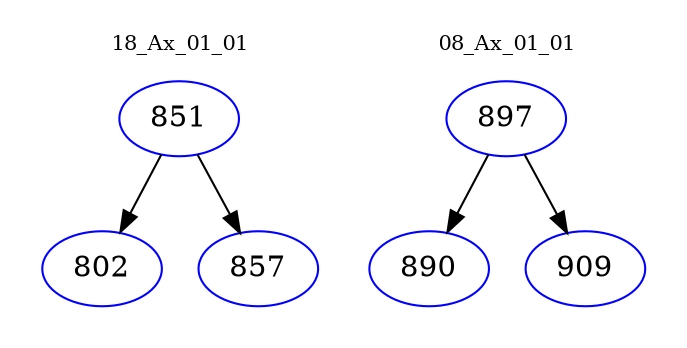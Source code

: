 digraph{
subgraph cluster_0 {
color = white
label = "18_Ax_01_01";
fontsize=10;
T0_851 [label="851", color="blue"]
T0_851 -> T0_802 [color="black"]
T0_802 [label="802", color="blue"]
T0_851 -> T0_857 [color="black"]
T0_857 [label="857", color="blue"]
}
subgraph cluster_1 {
color = white
label = "08_Ax_01_01";
fontsize=10;
T1_897 [label="897", color="blue"]
T1_897 -> T1_890 [color="black"]
T1_890 [label="890", color="blue"]
T1_897 -> T1_909 [color="black"]
T1_909 [label="909", color="blue"]
}
}
